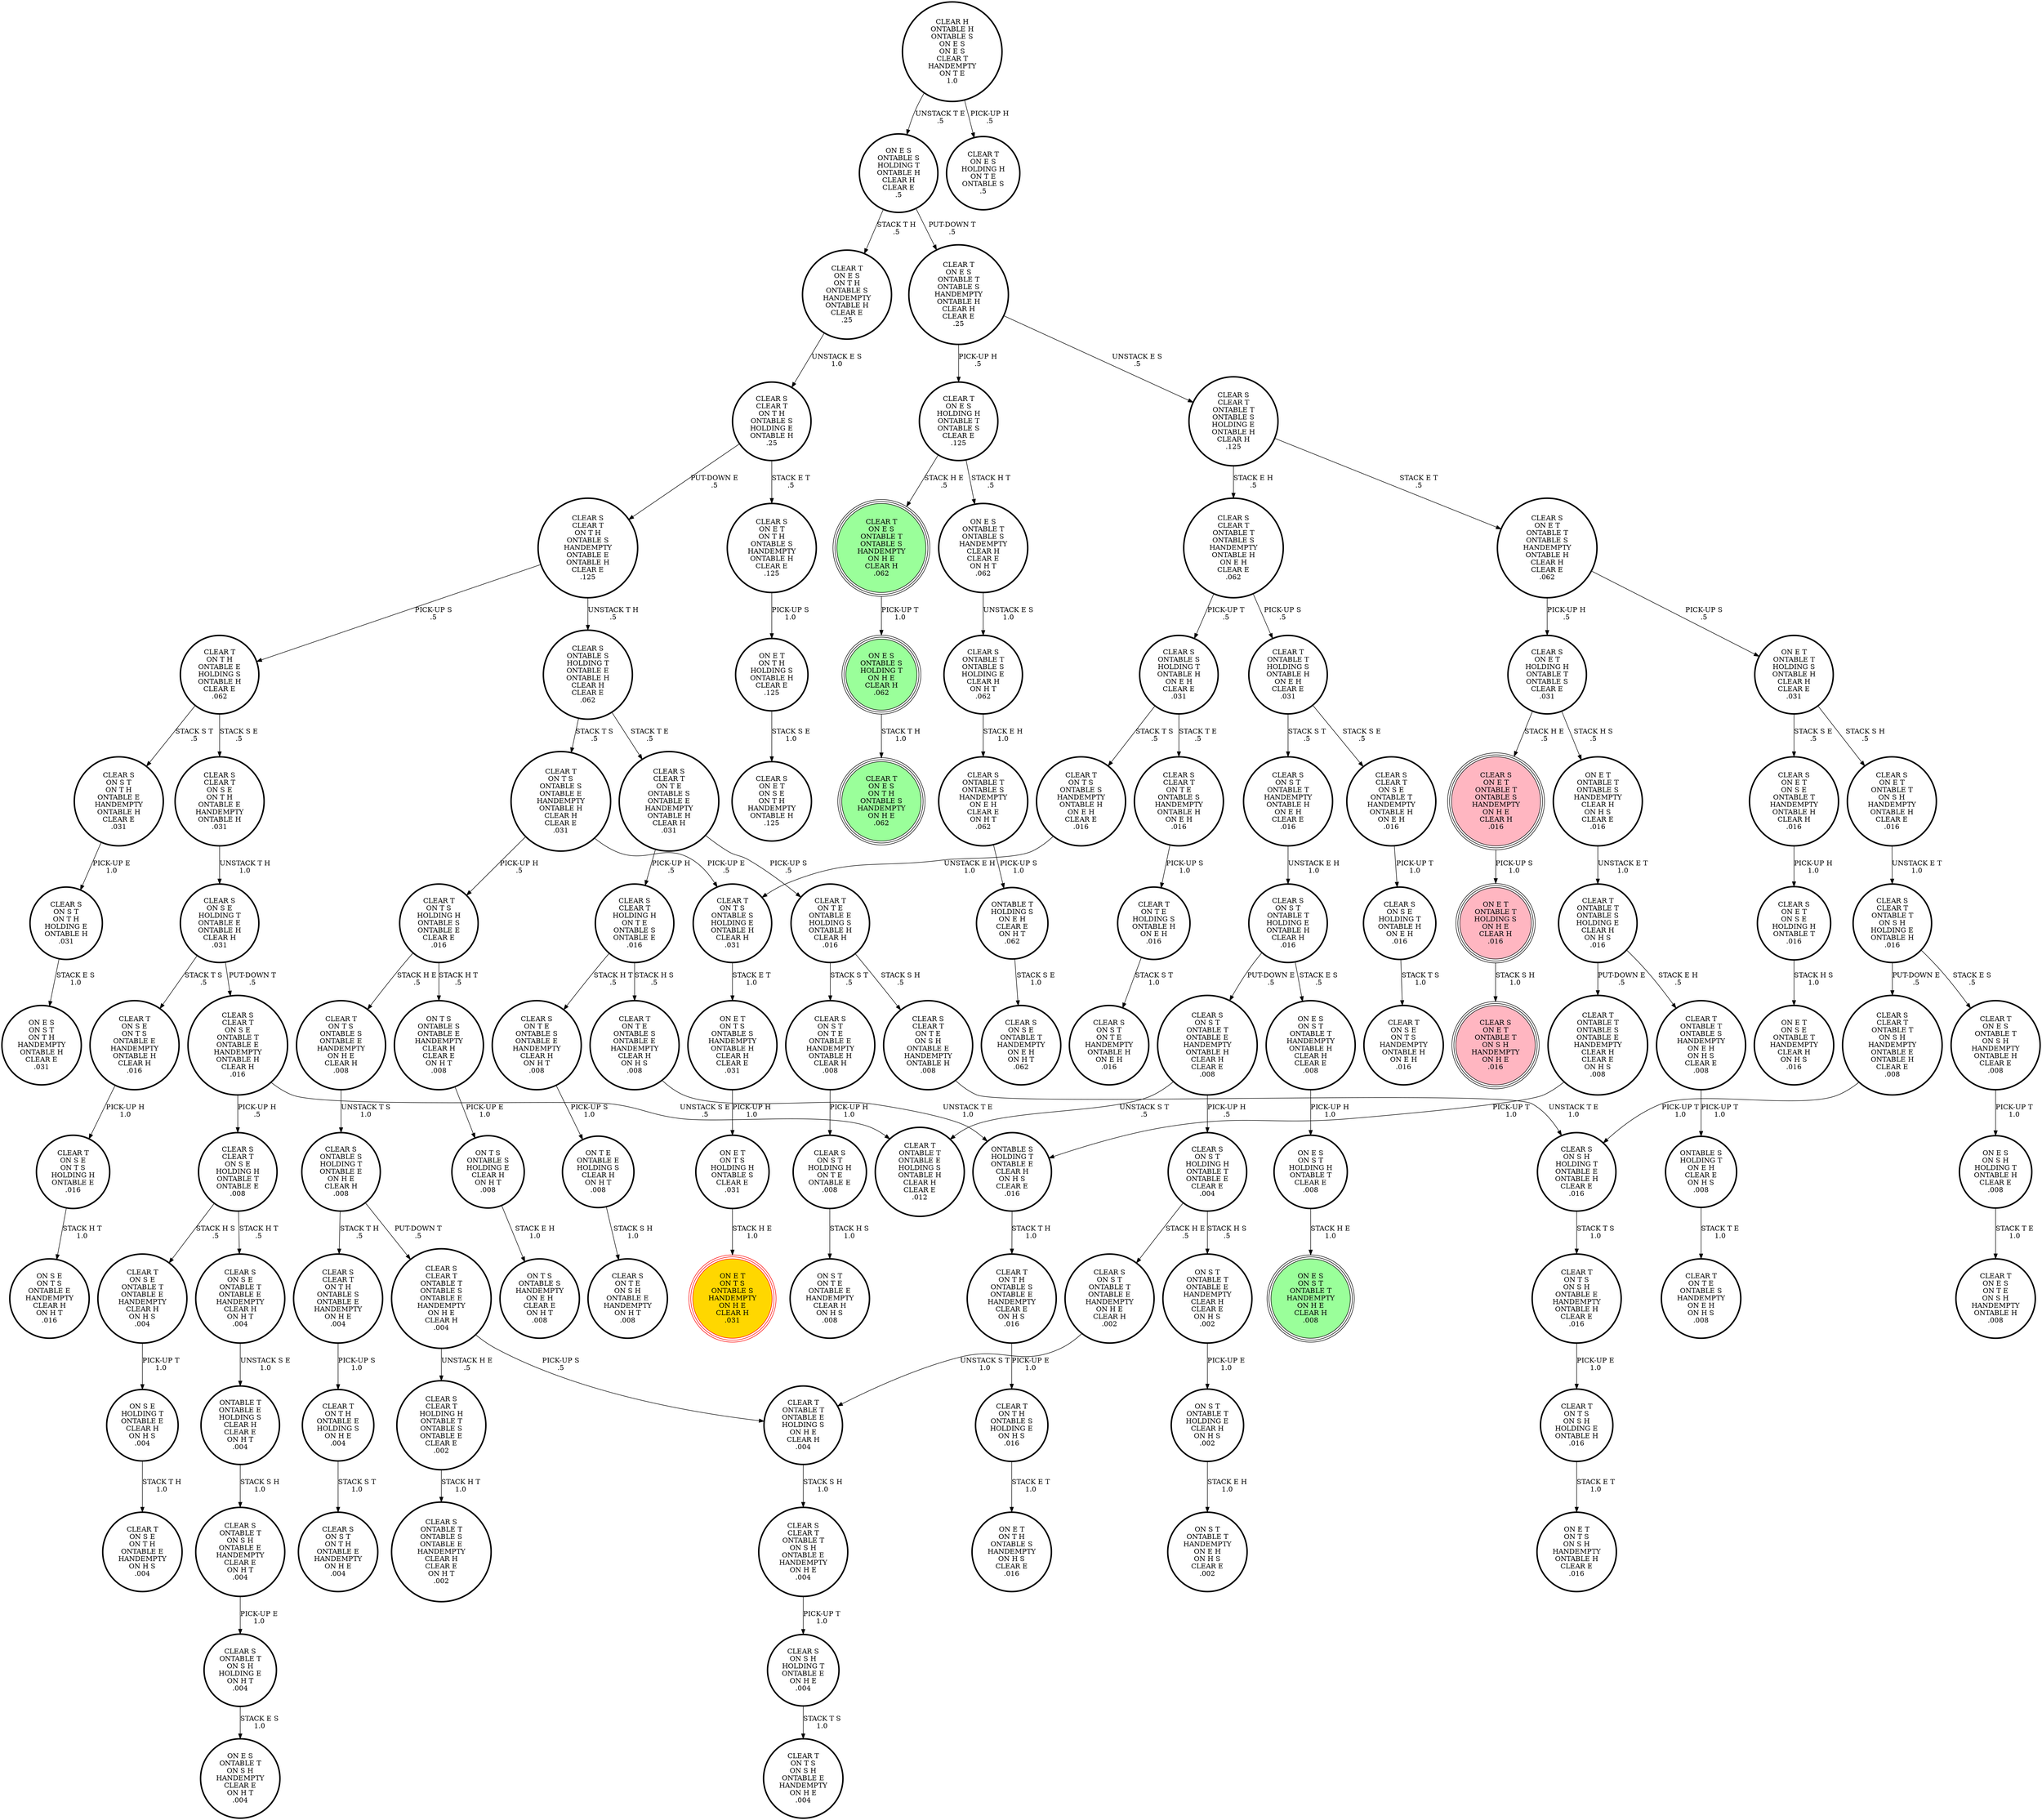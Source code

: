 digraph {
"CLEAR S\nCLEAR T\nONTABLE T\nONTABLE S\nONTABLE E\nHANDEMPTY\nON H E\nCLEAR H\n.004\n" -> "CLEAR T\nONTABLE T\nONTABLE E\nHOLDING S\nON H E\nCLEAR H\n.004\n"[label="PICK-UP S\n.5\n"];
"CLEAR S\nCLEAR T\nONTABLE T\nONTABLE S\nONTABLE E\nHANDEMPTY\nON H E\nCLEAR H\n.004\n" -> "CLEAR S\nCLEAR T\nHOLDING H\nONTABLE T\nONTABLE S\nONTABLE E\nCLEAR E\n.002\n"[label="UNSTACK H E\n.5\n"];
"CLEAR S\nCLEAR T\nON T H\nONTABLE S\nHANDEMPTY\nONTABLE E\nONTABLE H\nCLEAR E\n.125\n" -> "CLEAR S\nONTABLE S\nHOLDING T\nONTABLE E\nONTABLE H\nCLEAR H\nCLEAR E\n.062\n"[label="UNSTACK T H\n.5\n"];
"CLEAR S\nCLEAR T\nON T H\nONTABLE S\nHANDEMPTY\nONTABLE E\nONTABLE H\nCLEAR E\n.125\n" -> "CLEAR T\nON T H\nONTABLE E\nHOLDING S\nONTABLE H\nCLEAR E\n.062\n"[label="PICK-UP S\n.5\n"];
"CLEAR S\nON E T\nONTABLE T\nON S H\nHANDEMPTY\nONTABLE H\nCLEAR E\n.016\n" -> "CLEAR S\nCLEAR T\nONTABLE T\nON S H\nHOLDING E\nONTABLE H\n.016\n"[label="UNSTACK E T\n1.0\n"];
"ONTABLE T\nONTABLE E\nHOLDING S\nCLEAR H\nCLEAR E\nON H T\n.004\n" -> "CLEAR S\nONTABLE T\nON S H\nONTABLE E\nHANDEMPTY\nCLEAR E\nON H T\n.004\n"[label="STACK S H\n1.0\n"];
"CLEAR T\nON E S\nONTABLE T\nONTABLE S\nHANDEMPTY\nONTABLE H\nCLEAR H\nCLEAR E\n.25\n" -> "CLEAR T\nON E S\nHOLDING H\nONTABLE T\nONTABLE S\nCLEAR E\n.125\n"[label="PICK-UP H\n.5\n"];
"CLEAR T\nON E S\nONTABLE T\nONTABLE S\nHANDEMPTY\nONTABLE H\nCLEAR H\nCLEAR E\n.25\n" -> "CLEAR S\nCLEAR T\nONTABLE T\nONTABLE S\nHOLDING E\nONTABLE H\nCLEAR H\n.125\n"[label="UNSTACK E S\n.5\n"];
"CLEAR S\nCLEAR T\nON T H\nONTABLE S\nHOLDING E\nONTABLE H\n.25\n" -> "CLEAR S\nCLEAR T\nON T H\nONTABLE S\nHANDEMPTY\nONTABLE E\nONTABLE H\nCLEAR E\n.125\n"[label="PUT-DOWN E\n.5\n"];
"CLEAR S\nCLEAR T\nON T H\nONTABLE S\nHOLDING E\nONTABLE H\n.25\n" -> "CLEAR S\nON E T\nON T H\nONTABLE S\nHANDEMPTY\nONTABLE H\nCLEAR E\n.125\n"[label="STACK E T\n.5\n"];
"CLEAR T\nON T H\nONTABLE S\nHOLDING E\nON H S\n.016\n" -> "ON E T\nON T H\nONTABLE S\nHANDEMPTY\nON H S\nCLEAR E\n.016\n"[label="STACK E T\n1.0\n"];
"ON E S\nONTABLE T\nONTABLE S\nHANDEMPTY\nCLEAR H\nCLEAR E\nON H T\n.062\n" -> "CLEAR S\nONTABLE T\nONTABLE S\nHOLDING E\nCLEAR H\nON H T\n.062\n"[label="UNSTACK E S\n1.0\n"];
"CLEAR T\nONTABLE T\nHOLDING S\nONTABLE H\nON E H\nCLEAR E\n.031\n" -> "CLEAR S\nON S T\nONTABLE T\nHANDEMPTY\nONTABLE H\nON E H\nCLEAR E\n.016\n"[label="STACK S T\n.5\n"];
"CLEAR T\nONTABLE T\nHOLDING S\nONTABLE H\nON E H\nCLEAR E\n.031\n" -> "CLEAR S\nCLEAR T\nON S E\nONTABLE T\nHANDEMPTY\nONTABLE H\nON E H\n.016\n"[label="STACK S E\n.5\n"];
"CLEAR S\nONTABLE T\nONTABLE S\nHOLDING E\nCLEAR H\nON H T\n.062\n" -> "CLEAR S\nONTABLE T\nONTABLE S\nHANDEMPTY\nON E H\nCLEAR E\nON H T\n.062\n"[label="STACK E H\n1.0\n"];
"CLEAR S\nON E T\nHOLDING H\nONTABLE T\nONTABLE S\nCLEAR E\n.031\n" -> "CLEAR S\nON E T\nONTABLE T\nONTABLE S\nHANDEMPTY\nON H E\nCLEAR H\n.016\n"[label="STACK H E\n.5\n"];
"CLEAR S\nON E T\nHOLDING H\nONTABLE T\nONTABLE S\nCLEAR E\n.031\n" -> "ON E T\nONTABLE T\nONTABLE S\nHANDEMPTY\nCLEAR H\nON H S\nCLEAR E\n.016\n"[label="STACK H S\n.5\n"];
"CLEAR S\nON S E\nHOLDING T\nONTABLE E\nONTABLE H\nCLEAR H\n.031\n" -> "CLEAR S\nCLEAR T\nON S E\nONTABLE T\nONTABLE E\nHANDEMPTY\nONTABLE H\nCLEAR H\n.016\n"[label="PUT-DOWN T\n.5\n"];
"CLEAR S\nON S E\nHOLDING T\nONTABLE E\nONTABLE H\nCLEAR H\n.031\n" -> "CLEAR T\nON S E\nON T S\nONTABLE E\nHANDEMPTY\nONTABLE H\nCLEAR H\n.016\n"[label="STACK T S\n.5\n"];
"ON E S\nONTABLE S\nHOLDING T\nONTABLE H\nCLEAR H\nCLEAR E\n.5\n" -> "CLEAR T\nON E S\nON T H\nONTABLE S\nHANDEMPTY\nONTABLE H\nCLEAR E\n.25\n"[label="STACK T H\n.5\n"];
"ON E S\nONTABLE S\nHOLDING T\nONTABLE H\nCLEAR H\nCLEAR E\n.5\n" -> "CLEAR T\nON E S\nONTABLE T\nONTABLE S\nHANDEMPTY\nONTABLE H\nCLEAR H\nCLEAR E\n.25\n"[label="PUT-DOWN T\n.5\n"];
"CLEAR S\nONTABLE T\nONTABLE S\nHANDEMPTY\nON E H\nCLEAR E\nON H T\n.062\n" -> "ONTABLE T\nHOLDING S\nON E H\nCLEAR E\nON H T\n.062\n"[label="PICK-UP S\n1.0\n"];
"CLEAR S\nONTABLE S\nHOLDING T\nONTABLE E\nONTABLE H\nCLEAR H\nCLEAR E\n.062\n" -> "CLEAR T\nON T S\nONTABLE S\nONTABLE E\nHANDEMPTY\nONTABLE H\nCLEAR H\nCLEAR E\n.031\n"[label="STACK T S\n.5\n"];
"CLEAR S\nONTABLE S\nHOLDING T\nONTABLE E\nONTABLE H\nCLEAR H\nCLEAR E\n.062\n" -> "CLEAR S\nCLEAR T\nON T E\nONTABLE S\nONTABLE E\nHANDEMPTY\nONTABLE H\nCLEAR H\n.031\n"[label="STACK T E\n.5\n"];
"CLEAR T\nON T S\nONTABLE S\nHANDEMPTY\nONTABLE H\nON E H\nCLEAR E\n.016\n" -> "CLEAR T\nON T S\nONTABLE S\nHOLDING E\nONTABLE H\nCLEAR H\n.031\n"[label="UNSTACK E H\n1.0\n"];
"ON E S\nON S T\nHOLDING H\nONTABLE T\nCLEAR E\n.008\n" -> "ON E S\nON S T\nONTABLE T\nHANDEMPTY\nON H E\nCLEAR H\n.008\n"[label="STACK H E\n1.0\n"];
"CLEAR T\nONTABLE T\nONTABLE E\nHOLDING S\nON H E\nCLEAR H\n.004\n" -> "CLEAR S\nCLEAR T\nONTABLE T\nON S H\nONTABLE E\nHANDEMPTY\nON H E\n.004\n"[label="STACK S H\n1.0\n"];
"CLEAR T\nON T S\nON S H\nHOLDING E\nONTABLE H\n.016\n" -> "ON E T\nON T S\nON S H\nHANDEMPTY\nONTABLE H\nCLEAR E\n.016\n"[label="STACK E T\n1.0\n"];
"CLEAR T\nON E S\nON T H\nONTABLE S\nHANDEMPTY\nONTABLE H\nCLEAR E\n.25\n" -> "CLEAR S\nCLEAR T\nON T H\nONTABLE S\nHOLDING E\nONTABLE H\n.25\n"[label="UNSTACK E S\n1.0\n"];
"CLEAR T\nONTABLE T\nONTABLE S\nONTABLE E\nHANDEMPTY\nCLEAR H\nCLEAR E\nON H S\n.008\n" -> "ONTABLE S\nHOLDING T\nONTABLE E\nCLEAR H\nON H S\nCLEAR E\n.016\n"[label="PICK-UP T\n1.0\n"];
"CLEAR S\nON S T\nONTABLE T\nONTABLE E\nHANDEMPTY\nONTABLE H\nCLEAR H\nCLEAR E\n.008\n" -> "CLEAR S\nON S T\nHOLDING H\nONTABLE T\nONTABLE E\nCLEAR E\n.004\n"[label="PICK-UP H\n.5\n"];
"CLEAR S\nON S T\nONTABLE T\nONTABLE E\nHANDEMPTY\nONTABLE H\nCLEAR H\nCLEAR E\n.008\n" -> "CLEAR T\nONTABLE T\nONTABLE E\nHOLDING S\nONTABLE H\nCLEAR H\nCLEAR E\n.012\n"[label="UNSTACK S T\n.5\n"];
"ON E T\nON T S\nONTABLE S\nHANDEMPTY\nONTABLE H\nCLEAR H\nCLEAR E\n.031\n" -> "ON E T\nON T S\nHOLDING H\nONTABLE S\nCLEAR E\n.031\n"[label="PICK-UP H\n1.0\n"];
"CLEAR S\nCLEAR T\nHOLDING H\nONTABLE T\nONTABLE S\nONTABLE E\nCLEAR E\n.002\n" -> "CLEAR S\nONTABLE T\nONTABLE S\nONTABLE E\nHANDEMPTY\nCLEAR H\nCLEAR E\nON H T\n.002\n"[label="STACK H T\n1.0\n"];
"CLEAR S\nCLEAR T\nON S E\nONTABLE T\nHANDEMPTY\nONTABLE H\nON E H\n.016\n" -> "CLEAR S\nON S E\nHOLDING T\nONTABLE H\nON E H\n.016\n"[label="PICK-UP T\n1.0\n"];
"CLEAR S\nONTABLE T\nON S H\nHOLDING E\nON H T\n.004\n" -> "ON E S\nONTABLE T\nON S H\nHANDEMPTY\nCLEAR E\nON H T\n.004\n"[label="STACK E S\n1.0\n"];
"CLEAR S\nCLEAR T\nONTABLE T\nON S H\nHOLDING E\nONTABLE H\n.016\n" -> "CLEAR S\nCLEAR T\nONTABLE T\nON S H\nHANDEMPTY\nONTABLE E\nONTABLE H\nCLEAR E\n.008\n"[label="PUT-DOWN E\n.5\n"];
"CLEAR S\nCLEAR T\nONTABLE T\nON S H\nHOLDING E\nONTABLE H\n.016\n" -> "CLEAR T\nON E S\nONTABLE T\nON S H\nHANDEMPTY\nONTABLE H\nCLEAR E\n.008\n"[label="STACK E S\n.5\n"];
"CLEAR T\nON T H\nONTABLE E\nHOLDING S\nONTABLE H\nCLEAR E\n.062\n" -> "CLEAR S\nCLEAR T\nON S E\nON T H\nONTABLE E\nHANDEMPTY\nONTABLE H\n.031\n"[label="STACK S E\n.5\n"];
"CLEAR T\nON T H\nONTABLE E\nHOLDING S\nONTABLE H\nCLEAR E\n.062\n" -> "CLEAR S\nON S T\nON T H\nONTABLE E\nHANDEMPTY\nONTABLE H\nCLEAR E\n.031\n"[label="STACK S T\n.5\n"];
"CLEAR S\nCLEAR T\nON S E\nON T H\nONTABLE E\nHANDEMPTY\nONTABLE H\n.031\n" -> "CLEAR S\nON S E\nHOLDING T\nONTABLE E\nONTABLE H\nCLEAR H\n.031\n"[label="UNSTACK T H\n1.0\n"];
"CLEAR S\nON E T\nON S E\nHOLDING H\nONTABLE T\n.016\n" -> "ON E T\nON S E\nONTABLE T\nHANDEMPTY\nCLEAR H\nON H S\n.016\n"[label="STACK H S\n1.0\n"];
"CLEAR T\nON E S\nONTABLE T\nONTABLE S\nHANDEMPTY\nON H E\nCLEAR H\n.062\n" -> "ON E S\nONTABLE S\nHOLDING T\nON H E\nCLEAR H\n.062\n"[label="PICK-UP T\n1.0\n"];
"ON E T\nONTABLE T\nHOLDING S\nON H E\nCLEAR H\n.016\n" -> "CLEAR S\nON E T\nONTABLE T\nON S H\nHANDEMPTY\nON H E\n.016\n"[label="STACK S H\n1.0\n"];
"CLEAR T\nON S E\nONTABLE T\nONTABLE E\nHANDEMPTY\nCLEAR H\nON H S\n.004\n" -> "ON S E\nHOLDING T\nONTABLE E\nCLEAR H\nON H S\n.004\n"[label="PICK-UP T\n1.0\n"];
"ON S E\nHOLDING T\nONTABLE E\nCLEAR H\nON H S\n.004\n" -> "CLEAR T\nON S E\nON T H\nONTABLE E\nHANDEMPTY\nON H S\n.004\n"[label="STACK T H\n1.0\n"];
"CLEAR T\nON T E\nONTABLE E\nHOLDING S\nONTABLE H\nCLEAR H\n.016\n" -> "CLEAR S\nCLEAR T\nON T E\nON S H\nONTABLE E\nHANDEMPTY\nONTABLE H\n.008\n"[label="STACK S H\n.5\n"];
"CLEAR T\nON T E\nONTABLE E\nHOLDING S\nONTABLE H\nCLEAR H\n.016\n" -> "CLEAR S\nON S T\nON T E\nONTABLE E\nHANDEMPTY\nONTABLE H\nCLEAR H\n.008\n"[label="STACK S T\n.5\n"];
"ON T E\nONTABLE E\nHOLDING S\nCLEAR H\nON H T\n.008\n" -> "CLEAR S\nON T E\nON S H\nONTABLE E\nHANDEMPTY\nON H T\n.008\n"[label="STACK S H\n1.0\n"];
"CLEAR T\nON S E\nON T S\nONTABLE E\nHANDEMPTY\nONTABLE H\nCLEAR H\n.016\n" -> "CLEAR T\nON S E\nON T S\nHOLDING H\nONTABLE E\n.016\n"[label="PICK-UP H\n1.0\n"];
"ONTABLE T\nHOLDING S\nON E H\nCLEAR E\nON H T\n.062\n" -> "CLEAR S\nON S E\nONTABLE T\nHANDEMPTY\nON E H\nON H T\n.062\n"[label="STACK S E\n1.0\n"];
"CLEAR S\nON E T\nON S E\nONTABLE T\nHANDEMPTY\nONTABLE H\nCLEAR H\n.016\n" -> "CLEAR S\nON E T\nON S E\nHOLDING H\nONTABLE T\n.016\n"[label="PICK-UP H\n1.0\n"];
"ON E S\nON S H\nHOLDING T\nONTABLE H\nCLEAR E\n.008\n" -> "CLEAR T\nON E S\nON T E\nON S H\nHANDEMPTY\nONTABLE H\n.008\n"[label="STACK T E\n1.0\n"];
"CLEAR S\nON S T\nON T H\nHOLDING E\nONTABLE H\n.031\n" -> "ON E S\nON S T\nON T H\nHANDEMPTY\nONTABLE H\nCLEAR E\n.031\n"[label="STACK E S\n1.0\n"];
"ONTABLE S\nHOLDING T\nON E H\nCLEAR E\nON H S\n.008\n" -> "CLEAR T\nON T E\nONTABLE S\nHANDEMPTY\nON E H\nON H S\n.008\n"[label="STACK T E\n1.0\n"];
"CLEAR S\nON S T\nHOLDING H\nON T E\nONTABLE E\n.008\n" -> "ON S T\nON T E\nONTABLE E\nHANDEMPTY\nCLEAR H\nON H S\n.008\n"[label="STACK H S\n1.0\n"];
"CLEAR S\nCLEAR T\nONTABLE T\nON S H\nONTABLE E\nHANDEMPTY\nON H E\n.004\n" -> "CLEAR S\nON S H\nHOLDING T\nONTABLE E\nON H E\n.004\n"[label="PICK-UP T\n1.0\n"];
"CLEAR S\nON S T\nON T E\nONTABLE E\nHANDEMPTY\nONTABLE H\nCLEAR H\n.008\n" -> "CLEAR S\nON S T\nHOLDING H\nON T E\nONTABLE E\n.008\n"[label="PICK-UP H\n1.0\n"];
"CLEAR T\nON S E\nON T S\nHOLDING H\nONTABLE E\n.016\n" -> "ON S E\nON T S\nONTABLE E\nHANDEMPTY\nCLEAR H\nON H T\n.016\n"[label="STACK H T\n1.0\n"];
"CLEAR S\nON S E\nHOLDING T\nONTABLE H\nON E H\n.016\n" -> "CLEAR T\nON S E\nON T S\nHANDEMPTY\nONTABLE H\nON E H\n.016\n"[label="STACK T S\n1.0\n"];
"CLEAR S\nCLEAR T\nON T E\nONTABLE S\nHANDEMPTY\nONTABLE H\nON E H\n.016\n" -> "CLEAR T\nON T E\nHOLDING S\nONTABLE H\nON E H\n.016\n"[label="PICK-UP S\n1.0\n"];
"ON E T\nON T H\nHOLDING S\nONTABLE H\nCLEAR E\n.125\n" -> "CLEAR S\nON E T\nON S E\nON T H\nHANDEMPTY\nONTABLE H\n.125\n"[label="STACK S E\n1.0\n"];
"ON T S\nONTABLE S\nONTABLE E\nHANDEMPTY\nCLEAR H\nCLEAR E\nON H T\n.008\n" -> "ON T S\nONTABLE S\nHOLDING E\nCLEAR H\nON H T\n.008\n"[label="PICK-UP E\n1.0\n"];
"CLEAR S\nON S H\nHOLDING T\nONTABLE E\nON H E\n.004\n" -> "CLEAR T\nON T S\nON S H\nONTABLE E\nHANDEMPTY\nON H E\n.004\n"[label="STACK T S\n1.0\n"];
"CLEAR S\nCLEAR T\nONTABLE T\nONTABLE S\nHANDEMPTY\nONTABLE H\nON E H\nCLEAR E\n.062\n" -> "CLEAR S\nONTABLE S\nHOLDING T\nONTABLE H\nON E H\nCLEAR E\n.031\n"[label="PICK-UP T\n.5\n"];
"CLEAR S\nCLEAR T\nONTABLE T\nONTABLE S\nHANDEMPTY\nONTABLE H\nON E H\nCLEAR E\n.062\n" -> "CLEAR T\nONTABLE T\nHOLDING S\nONTABLE H\nON E H\nCLEAR E\n.031\n"[label="PICK-UP S\n.5\n"];
"CLEAR S\nONTABLE S\nHOLDING T\nONTABLE E\nON H E\nCLEAR H\n.008\n" -> "CLEAR S\nCLEAR T\nONTABLE T\nONTABLE S\nONTABLE E\nHANDEMPTY\nON H E\nCLEAR H\n.004\n"[label="PUT-DOWN T\n.5\n"];
"CLEAR S\nONTABLE S\nHOLDING T\nONTABLE E\nON H E\nCLEAR H\n.008\n" -> "CLEAR S\nCLEAR T\nON T H\nONTABLE S\nONTABLE E\nHANDEMPTY\nON H E\n.004\n"[label="STACK T H\n.5\n"];
"CLEAR T\nONTABLE T\nONTABLE S\nHANDEMPTY\nON E H\nON H S\nCLEAR E\n.008\n" -> "ONTABLE S\nHOLDING T\nON E H\nCLEAR E\nON H S\n.008\n"[label="PICK-UP T\n1.0\n"];
"CLEAR T\nON E S\nHOLDING H\nONTABLE T\nONTABLE S\nCLEAR E\n.125\n" -> "CLEAR T\nON E S\nONTABLE T\nONTABLE S\nHANDEMPTY\nON H E\nCLEAR H\n.062\n"[label="STACK H E\n.5\n"];
"CLEAR T\nON E S\nHOLDING H\nONTABLE T\nONTABLE S\nCLEAR E\n.125\n" -> "ON E S\nONTABLE T\nONTABLE S\nHANDEMPTY\nCLEAR H\nCLEAR E\nON H T\n.062\n"[label="STACK H T\n.5\n"];
"CLEAR T\nON T E\nONTABLE S\nONTABLE E\nHANDEMPTY\nCLEAR H\nON H S\n.008\n" -> "ONTABLE S\nHOLDING T\nONTABLE E\nCLEAR H\nON H S\nCLEAR E\n.016\n"[label="UNSTACK T E\n1.0\n"];
"CLEAR T\nON T E\nHOLDING S\nONTABLE H\nON E H\n.016\n" -> "CLEAR S\nON S T\nON T E\nHANDEMPTY\nONTABLE H\nON E H\n.016\n"[label="STACK S T\n1.0\n"];
"ONTABLE S\nHOLDING T\nONTABLE E\nCLEAR H\nON H S\nCLEAR E\n.016\n" -> "CLEAR T\nON T H\nONTABLE S\nONTABLE E\nHANDEMPTY\nCLEAR E\nON H S\n.016\n"[label="STACK T H\n1.0\n"];
"CLEAR S\nCLEAR T\nHOLDING H\nON T E\nONTABLE S\nONTABLE E\n.016\n" -> "CLEAR S\nON T E\nONTABLE S\nONTABLE E\nHANDEMPTY\nCLEAR H\nON H T\n.008\n"[label="STACK H T\n.5\n"];
"CLEAR S\nCLEAR T\nHOLDING H\nON T E\nONTABLE S\nONTABLE E\n.016\n" -> "CLEAR T\nON T E\nONTABLE S\nONTABLE E\nHANDEMPTY\nCLEAR H\nON H S\n.008\n"[label="STACK H S\n.5\n"];
"CLEAR H\nONTABLE H\nONTABLE S\nON E S\nON E S\nCLEAR T\nHANDEMPTY\nON T E\n1.0\n" -> "ON E S\nONTABLE S\nHOLDING T\nONTABLE H\nCLEAR H\nCLEAR E\n.5\n"[label="UNSTACK T E\n.5\n"];
"CLEAR H\nONTABLE H\nONTABLE S\nON E S\nON E S\nCLEAR T\nHANDEMPTY\nON T E\n1.0\n" -> "CLEAR T\nON E S\nHOLDING H\nON T E\nONTABLE S\n.5\n"[label="PICK-UP H\n.5\n"];
"ON E T\nONTABLE T\nONTABLE S\nHANDEMPTY\nCLEAR H\nON H S\nCLEAR E\n.016\n" -> "CLEAR T\nONTABLE T\nONTABLE S\nHOLDING E\nCLEAR H\nON H S\n.016\n"[label="UNSTACK E T\n1.0\n"];
"CLEAR T\nON T S\nONTABLE S\nONTABLE E\nHANDEMPTY\nON H E\nCLEAR H\n.008\n" -> "CLEAR S\nONTABLE S\nHOLDING T\nONTABLE E\nON H E\nCLEAR H\n.008\n"[label="UNSTACK T S\n1.0\n"];
"ON T S\nONTABLE S\nHOLDING E\nCLEAR H\nON H T\n.008\n" -> "ON T S\nONTABLE S\nHANDEMPTY\nON E H\nCLEAR E\nON H T\n.008\n"[label="STACK E H\n1.0\n"];
"CLEAR T\nON T S\nON S H\nONTABLE E\nHANDEMPTY\nONTABLE H\nCLEAR E\n.016\n" -> "CLEAR T\nON T S\nON S H\nHOLDING E\nONTABLE H\n.016\n"[label="PICK-UP E\n1.0\n"];
"CLEAR T\nON T H\nONTABLE S\nONTABLE E\nHANDEMPTY\nCLEAR E\nON H S\n.016\n" -> "CLEAR T\nON T H\nONTABLE S\nHOLDING E\nON H S\n.016\n"[label="PICK-UP E\n1.0\n"];
"ON E S\nON S T\nONTABLE T\nHANDEMPTY\nONTABLE H\nCLEAR H\nCLEAR E\n.008\n" -> "ON E S\nON S T\nHOLDING H\nONTABLE T\nCLEAR E\n.008\n"[label="PICK-UP H\n1.0\n"];
"CLEAR S\nON S T\nHOLDING H\nONTABLE T\nONTABLE E\nCLEAR E\n.004\n" -> "ON S T\nONTABLE T\nONTABLE E\nHANDEMPTY\nCLEAR H\nCLEAR E\nON H S\n.002\n"[label="STACK H S\n.5\n"];
"CLEAR S\nON S T\nHOLDING H\nONTABLE T\nONTABLE E\nCLEAR E\n.004\n" -> "CLEAR S\nON S T\nONTABLE T\nONTABLE E\nHANDEMPTY\nON H E\nCLEAR H\n.002\n"[label="STACK H E\n.5\n"];
"CLEAR S\nONTABLE T\nON S H\nONTABLE E\nHANDEMPTY\nCLEAR E\nON H T\n.004\n" -> "CLEAR S\nONTABLE T\nON S H\nHOLDING E\nON H T\n.004\n"[label="PICK-UP E\n1.0\n"];
"CLEAR S\nON S T\nONTABLE T\nHANDEMPTY\nONTABLE H\nON E H\nCLEAR E\n.016\n" -> "CLEAR S\nON S T\nONTABLE T\nHOLDING E\nONTABLE H\nCLEAR H\n.016\n"[label="UNSTACK E H\n1.0\n"];
"CLEAR S\nON S H\nHOLDING T\nONTABLE E\nONTABLE H\nCLEAR E\n.016\n" -> "CLEAR T\nON T S\nON S H\nONTABLE E\nHANDEMPTY\nONTABLE H\nCLEAR E\n.016\n"[label="STACK T S\n1.0\n"];
"CLEAR S\nCLEAR T\nONTABLE T\nONTABLE S\nHOLDING E\nONTABLE H\nCLEAR H\n.125\n" -> "CLEAR S\nON E T\nONTABLE T\nONTABLE S\nHANDEMPTY\nONTABLE H\nCLEAR H\nCLEAR E\n.062\n"[label="STACK E T\n.5\n"];
"CLEAR S\nCLEAR T\nONTABLE T\nONTABLE S\nHOLDING E\nONTABLE H\nCLEAR H\n.125\n" -> "CLEAR S\nCLEAR T\nONTABLE T\nONTABLE S\nHANDEMPTY\nONTABLE H\nON E H\nCLEAR E\n.062\n"[label="STACK E H\n.5\n"];
"CLEAR T\nON T H\nONTABLE E\nHOLDING S\nON H E\n.004\n" -> "CLEAR S\nON S T\nON T H\nONTABLE E\nHANDEMPTY\nON H E\n.004\n"[label="STACK S T\n1.0\n"];
"CLEAR S\nON S T\nONTABLE T\nHOLDING E\nONTABLE H\nCLEAR H\n.016\n" -> "ON E S\nON S T\nONTABLE T\nHANDEMPTY\nONTABLE H\nCLEAR H\nCLEAR E\n.008\n"[label="STACK E S\n.5\n"];
"CLEAR S\nON S T\nONTABLE T\nHOLDING E\nONTABLE H\nCLEAR H\n.016\n" -> "CLEAR S\nON S T\nONTABLE T\nONTABLE E\nHANDEMPTY\nONTABLE H\nCLEAR H\nCLEAR E\n.008\n"[label="PUT-DOWN E\n.5\n"];
"ON E S\nONTABLE S\nHOLDING T\nON H E\nCLEAR H\n.062\n" -> "CLEAR T\nON E S\nON T H\nONTABLE S\nHANDEMPTY\nON H E\n.062\n"[label="STACK T H\n1.0\n"];
"ON E T\nONTABLE T\nHOLDING S\nONTABLE H\nCLEAR H\nCLEAR E\n.031\n" -> "CLEAR S\nON E T\nONTABLE T\nON S H\nHANDEMPTY\nONTABLE H\nCLEAR E\n.016\n"[label="STACK S H\n.5\n"];
"ON E T\nONTABLE T\nHOLDING S\nONTABLE H\nCLEAR H\nCLEAR E\n.031\n" -> "CLEAR S\nON E T\nON S E\nONTABLE T\nHANDEMPTY\nONTABLE H\nCLEAR H\n.016\n"[label="STACK S E\n.5\n"];
"CLEAR S\nCLEAR T\nON S E\nHOLDING H\nONTABLE T\nONTABLE E\n.008\n" -> "CLEAR S\nON S E\nONTABLE T\nONTABLE E\nHANDEMPTY\nCLEAR H\nON H T\n.004\n"[label="STACK H T\n.5\n"];
"CLEAR S\nCLEAR T\nON S E\nHOLDING H\nONTABLE T\nONTABLE E\n.008\n" -> "CLEAR T\nON S E\nONTABLE T\nONTABLE E\nHANDEMPTY\nCLEAR H\nON H S\n.004\n"[label="STACK H S\n.5\n"];
"CLEAR S\nON E T\nON T H\nONTABLE S\nHANDEMPTY\nONTABLE H\nCLEAR E\n.125\n" -> "ON E T\nON T H\nHOLDING S\nONTABLE H\nCLEAR E\n.125\n"[label="PICK-UP S\n1.0\n"];
"CLEAR S\nON S T\nON T H\nONTABLE E\nHANDEMPTY\nONTABLE H\nCLEAR E\n.031\n" -> "CLEAR S\nON S T\nON T H\nHOLDING E\nONTABLE H\n.031\n"[label="PICK-UP E\n1.0\n"];
"CLEAR T\nON T S\nONTABLE S\nHOLDING E\nONTABLE H\nCLEAR H\n.031\n" -> "ON E T\nON T S\nONTABLE S\nHANDEMPTY\nONTABLE H\nCLEAR H\nCLEAR E\n.031\n"[label="STACK E T\n1.0\n"];
"ON E T\nON T S\nHOLDING H\nONTABLE S\nCLEAR E\n.031\n" -> "ON E T\nON T S\nONTABLE S\nHANDEMPTY\nON H E\nCLEAR H\n.031\n"[label="STACK H E\n1.0\n"];
"CLEAR S\nON E T\nONTABLE T\nONTABLE S\nHANDEMPTY\nONTABLE H\nCLEAR H\nCLEAR E\n.062\n" -> "CLEAR S\nON E T\nHOLDING H\nONTABLE T\nONTABLE S\nCLEAR E\n.031\n"[label="PICK-UP H\n.5\n"];
"CLEAR S\nON E T\nONTABLE T\nONTABLE S\nHANDEMPTY\nONTABLE H\nCLEAR H\nCLEAR E\n.062\n" -> "ON E T\nONTABLE T\nHOLDING S\nONTABLE H\nCLEAR H\nCLEAR E\n.031\n"[label="PICK-UP S\n.5\n"];
"ON S T\nONTABLE T\nONTABLE E\nHANDEMPTY\nCLEAR H\nCLEAR E\nON H S\n.002\n" -> "ON S T\nONTABLE T\nHOLDING E\nCLEAR H\nON H S\n.002\n"[label="PICK-UP E\n1.0\n"];
"CLEAR S\nCLEAR T\nON T E\nON S H\nONTABLE E\nHANDEMPTY\nONTABLE H\n.008\n" -> "CLEAR S\nON S H\nHOLDING T\nONTABLE E\nONTABLE H\nCLEAR E\n.016\n"[label="UNSTACK T E\n1.0\n"];
"CLEAR S\nCLEAR T\nON T H\nONTABLE S\nONTABLE E\nHANDEMPTY\nON H E\n.004\n" -> "CLEAR T\nON T H\nONTABLE E\nHOLDING S\nON H E\n.004\n"[label="PICK-UP S\n1.0\n"];
"CLEAR T\nONTABLE T\nONTABLE S\nHOLDING E\nCLEAR H\nON H S\n.016\n" -> "CLEAR T\nONTABLE T\nONTABLE S\nONTABLE E\nHANDEMPTY\nCLEAR H\nCLEAR E\nON H S\n.008\n"[label="PUT-DOWN E\n.5\n"];
"CLEAR T\nONTABLE T\nONTABLE S\nHOLDING E\nCLEAR H\nON H S\n.016\n" -> "CLEAR T\nONTABLE T\nONTABLE S\nHANDEMPTY\nON E H\nON H S\nCLEAR E\n.008\n"[label="STACK E H\n.5\n"];
"CLEAR T\nON E S\nONTABLE T\nON S H\nHANDEMPTY\nONTABLE H\nCLEAR E\n.008\n" -> "ON E S\nON S H\nHOLDING T\nONTABLE H\nCLEAR E\n.008\n"[label="PICK-UP T\n1.0\n"];
"ON S T\nONTABLE T\nHOLDING E\nCLEAR H\nON H S\n.002\n" -> "ON S T\nONTABLE T\nHANDEMPTY\nON E H\nON H S\nCLEAR E\n.002\n"[label="STACK E H\n1.0\n"];
"CLEAR S\nON S E\nONTABLE T\nONTABLE E\nHANDEMPTY\nCLEAR H\nON H T\n.004\n" -> "ONTABLE T\nONTABLE E\nHOLDING S\nCLEAR H\nCLEAR E\nON H T\n.004\n"[label="UNSTACK S E\n1.0\n"];
"CLEAR S\nON E T\nONTABLE T\nONTABLE S\nHANDEMPTY\nON H E\nCLEAR H\n.016\n" -> "ON E T\nONTABLE T\nHOLDING S\nON H E\nCLEAR H\n.016\n"[label="PICK-UP S\n1.0\n"];
"CLEAR S\nCLEAR T\nONTABLE T\nON S H\nHANDEMPTY\nONTABLE E\nONTABLE H\nCLEAR E\n.008\n" -> "CLEAR S\nON S H\nHOLDING T\nONTABLE E\nONTABLE H\nCLEAR E\n.016\n"[label="PICK-UP T\n1.0\n"];
"CLEAR S\nON S T\nONTABLE T\nONTABLE E\nHANDEMPTY\nON H E\nCLEAR H\n.002\n" -> "CLEAR T\nONTABLE T\nONTABLE E\nHOLDING S\nON H E\nCLEAR H\n.004\n"[label="UNSTACK S T\n1.0\n"];
"CLEAR S\nCLEAR T\nON S E\nONTABLE T\nONTABLE E\nHANDEMPTY\nONTABLE H\nCLEAR H\n.016\n" -> "CLEAR S\nCLEAR T\nON S E\nHOLDING H\nONTABLE T\nONTABLE E\n.008\n"[label="PICK-UP H\n.5\n"];
"CLEAR S\nCLEAR T\nON S E\nONTABLE T\nONTABLE E\nHANDEMPTY\nONTABLE H\nCLEAR H\n.016\n" -> "CLEAR T\nONTABLE T\nONTABLE E\nHOLDING S\nONTABLE H\nCLEAR H\nCLEAR E\n.012\n"[label="UNSTACK S E\n.5\n"];
"CLEAR S\nONTABLE S\nHOLDING T\nONTABLE H\nON E H\nCLEAR E\n.031\n" -> "CLEAR S\nCLEAR T\nON T E\nONTABLE S\nHANDEMPTY\nONTABLE H\nON E H\n.016\n"[label="STACK T E\n.5\n"];
"CLEAR S\nONTABLE S\nHOLDING T\nONTABLE H\nON E H\nCLEAR E\n.031\n" -> "CLEAR T\nON T S\nONTABLE S\nHANDEMPTY\nONTABLE H\nON E H\nCLEAR E\n.016\n"[label="STACK T S\n.5\n"];
"CLEAR S\nON T E\nONTABLE S\nONTABLE E\nHANDEMPTY\nCLEAR H\nON H T\n.008\n" -> "ON T E\nONTABLE E\nHOLDING S\nCLEAR H\nON H T\n.008\n"[label="PICK-UP S\n1.0\n"];
"CLEAR T\nON T S\nONTABLE S\nONTABLE E\nHANDEMPTY\nONTABLE H\nCLEAR H\nCLEAR E\n.031\n" -> "CLEAR T\nON T S\nONTABLE S\nHOLDING E\nONTABLE H\nCLEAR H\n.031\n"[label="PICK-UP E\n.5\n"];
"CLEAR T\nON T S\nONTABLE S\nONTABLE E\nHANDEMPTY\nONTABLE H\nCLEAR H\nCLEAR E\n.031\n" -> "CLEAR T\nON T S\nHOLDING H\nONTABLE S\nONTABLE E\nCLEAR E\n.016\n"[label="PICK-UP H\n.5\n"];
"CLEAR T\nON T S\nHOLDING H\nONTABLE S\nONTABLE E\nCLEAR E\n.016\n" -> "ON T S\nONTABLE S\nONTABLE E\nHANDEMPTY\nCLEAR H\nCLEAR E\nON H T\n.008\n"[label="STACK H T\n.5\n"];
"CLEAR T\nON T S\nHOLDING H\nONTABLE S\nONTABLE E\nCLEAR E\n.016\n" -> "CLEAR T\nON T S\nONTABLE S\nONTABLE E\nHANDEMPTY\nON H E\nCLEAR H\n.008\n"[label="STACK H E\n.5\n"];
"CLEAR S\nCLEAR T\nON T E\nONTABLE S\nONTABLE E\nHANDEMPTY\nONTABLE H\nCLEAR H\n.031\n" -> "CLEAR T\nON T E\nONTABLE E\nHOLDING S\nONTABLE H\nCLEAR H\n.016\n"[label="PICK-UP S\n.5\n"];
"CLEAR S\nCLEAR T\nON T E\nONTABLE S\nONTABLE E\nHANDEMPTY\nONTABLE H\nCLEAR H\n.031\n" -> "CLEAR S\nCLEAR T\nHOLDING H\nON T E\nONTABLE S\nONTABLE E\n.016\n"[label="PICK-UP H\n.5\n"];
"ON E T\nON S E\nONTABLE T\nHANDEMPTY\nCLEAR H\nON H S\n.016\n" [shape=circle, penwidth=3];
"CLEAR T\nON E S\nHOLDING H\nON T E\nONTABLE S\n.5\n" [shape=circle, penwidth=3];
"ON E S\nONTABLE T\nON S H\nHANDEMPTY\nCLEAR E\nON H T\n.004\n" [shape=circle, penwidth=3];
"CLEAR S\nON T E\nON S H\nONTABLE E\nHANDEMPTY\nON H T\n.008\n" [shape=circle, penwidth=3];
"CLEAR T\nON E S\nON T H\nONTABLE S\nHANDEMPTY\nON H E\n.062\n" [shape=circle, style=filled, fillcolor=palegreen1, peripheries=3];
"ON S T\nONTABLE T\nHANDEMPTY\nON E H\nON H S\nCLEAR E\n.002\n" [shape=circle, penwidth=3];
"CLEAR T\nON T S\nON S H\nONTABLE E\nHANDEMPTY\nON H E\n.004\n" [shape=circle, penwidth=3];
"CLEAR T\nON T E\nONTABLE S\nHANDEMPTY\nON E H\nON H S\n.008\n" [shape=circle, penwidth=3];
"CLEAR S\nON E T\nON S E\nON T H\nHANDEMPTY\nONTABLE H\n.125\n" [shape=circle, penwidth=3];
"CLEAR S\nONTABLE T\nONTABLE S\nONTABLE E\nHANDEMPTY\nCLEAR H\nCLEAR E\nON H T\n.002\n" [shape=circle, penwidth=3];
"CLEAR S\nON E T\nONTABLE T\nON S H\nHANDEMPTY\nON H E\n.016\n" [shape=circle, style=filled, fillcolor=lightpink, peripheries=3];
"CLEAR T\nON S E\nON T H\nONTABLE E\nHANDEMPTY\nON H S\n.004\n" [shape=circle, penwidth=3];
"CLEAR S\nON S T\nON T H\nONTABLE E\nHANDEMPTY\nON H E\n.004\n" [shape=circle, penwidth=3];
"ON E T\nON T H\nONTABLE S\nHANDEMPTY\nON H S\nCLEAR E\n.016\n" [shape=circle, penwidth=3];
"CLEAR T\nON E S\nON T E\nON S H\nHANDEMPTY\nONTABLE H\n.008\n" [shape=circle, penwidth=3];
"CLEAR S\nON S T\nON T E\nHANDEMPTY\nONTABLE H\nON E H\n.016\n" [shape=circle, penwidth=3];
"ON S E\nON T S\nONTABLE E\nHANDEMPTY\nCLEAR H\nON H T\n.016\n" [shape=circle, penwidth=3];
"ON T S\nONTABLE S\nHANDEMPTY\nON E H\nCLEAR E\nON H T\n.008\n" [shape=circle, penwidth=3];
"ON E S\nON S T\nONTABLE T\nHANDEMPTY\nON H E\nCLEAR H\n.008\n" [shape=circle, style=filled, fillcolor=palegreen1, peripheries=3];
"CLEAR T\nON S E\nON T S\nHANDEMPTY\nONTABLE H\nON E H\n.016\n" [shape=circle, penwidth=3];
"CLEAR T\nONTABLE T\nONTABLE E\nHOLDING S\nONTABLE H\nCLEAR H\nCLEAR E\n.012\n" [shape=circle, penwidth=3];
"ON E S\nON S T\nON T H\nHANDEMPTY\nONTABLE H\nCLEAR E\n.031\n" [shape=circle, penwidth=3];
"CLEAR S\nON S E\nONTABLE T\nHANDEMPTY\nON E H\nON H T\n.062\n" [shape=circle, penwidth=3];
"ON E T\nON T S\nON S H\nHANDEMPTY\nONTABLE H\nCLEAR E\n.016\n" [shape=circle, penwidth=3];
"ON E T\nON T S\nONTABLE S\nHANDEMPTY\nON H E\nCLEAR H\n.031\n" [shape=circle, style=filled color=red, fillcolor=gold, peripheries=3];
"ON S T\nON T E\nONTABLE E\nHANDEMPTY\nCLEAR H\nON H S\n.008\n" [shape=circle, penwidth=3];
"CLEAR S\nCLEAR T\nON T E\nONTABLE S\nHANDEMPTY\nONTABLE H\nON E H\n.016\n" [shape=circle, penwidth=3];
"ON E T\nON S E\nONTABLE T\nHANDEMPTY\nCLEAR H\nON H S\n.016\n" [shape=circle, penwidth=3];
"CLEAR S\nON S H\nHOLDING T\nONTABLE E\nONTABLE H\nCLEAR E\n.016\n" [shape=circle, penwidth=3];
"ONTABLE T\nHOLDING S\nON E H\nCLEAR E\nON H T\n.062\n" [shape=circle, penwidth=3];
"CLEAR S\nCLEAR T\nHOLDING H\nONTABLE T\nONTABLE S\nONTABLE E\nCLEAR E\n.002\n" [shape=circle, penwidth=3];
"CLEAR S\nCLEAR T\nONTABLE T\nON S H\nONTABLE E\nHANDEMPTY\nON H E\n.004\n" [shape=circle, penwidth=3];
"CLEAR T\nON E S\nHOLDING H\nONTABLE T\nONTABLE S\nCLEAR E\n.125\n" [shape=circle, penwidth=3];
"ON E S\nON S H\nHOLDING T\nONTABLE H\nCLEAR E\n.008\n" [shape=circle, penwidth=3];
"CLEAR T\nON E S\nHOLDING H\nON T E\nONTABLE S\n.5\n" [shape=circle, penwidth=3];
"CLEAR T\nON S E\nON T S\nONTABLE E\nHANDEMPTY\nONTABLE H\nCLEAR H\n.016\n" [shape=circle, penwidth=3];
"CLEAR S\nON S T\nON T H\nHOLDING E\nONTABLE H\n.031\n" [shape=circle, penwidth=3];
"CLEAR S\nCLEAR T\nHOLDING H\nON T E\nONTABLE S\nONTABLE E\n.016\n" [shape=circle, penwidth=3];
"ON S T\nONTABLE T\nHOLDING E\nCLEAR H\nON H S\n.002\n" [shape=circle, penwidth=3];
"ON E T\nON T S\nHOLDING H\nONTABLE S\nCLEAR E\n.031\n" [shape=circle, penwidth=3];
"ON E S\nONTABLE T\nON S H\nHANDEMPTY\nCLEAR E\nON H T\n.004\n" [shape=circle, penwidth=3];
"CLEAR S\nCLEAR T\nONTABLE T\nON S H\nHANDEMPTY\nONTABLE E\nONTABLE H\nCLEAR E\n.008\n" [shape=circle, penwidth=3];
"ON T E\nONTABLE E\nHOLDING S\nCLEAR H\nON H T\n.008\n" [shape=circle, penwidth=3];
"CLEAR S\nONTABLE T\nONTABLE S\nHANDEMPTY\nON E H\nCLEAR E\nON H T\n.062\n" [shape=circle, penwidth=3];
"ON E S\nONTABLE S\nHOLDING T\nON H E\nCLEAR H\n.062\n" [shape=circle, style=filled, fillcolor=palegreen1, peripheries=3];
"CLEAR T\nON T S\nONTABLE S\nONTABLE E\nHANDEMPTY\nON H E\nCLEAR H\n.008\n" [shape=circle, penwidth=3];
"ON T S\nONTABLE S\nONTABLE E\nHANDEMPTY\nCLEAR H\nCLEAR E\nON H T\n.008\n" [shape=circle, penwidth=3];
"CLEAR T\nON T E\nONTABLE E\nHOLDING S\nONTABLE H\nCLEAR H\n.016\n" [shape=circle, penwidth=3];
"CLEAR S\nON T E\nON S H\nONTABLE E\nHANDEMPTY\nON H T\n.008\n" [shape=circle, penwidth=3];
"CLEAR S\nONTABLE S\nHOLDING T\nONTABLE H\nON E H\nCLEAR E\n.031\n" [shape=circle, penwidth=3];
"ONTABLE S\nHOLDING T\nON E H\nCLEAR E\nON H S\n.008\n" [shape=circle, penwidth=3];
"CLEAR S\nON S E\nONTABLE T\nONTABLE E\nHANDEMPTY\nCLEAR H\nON H T\n.004\n" [shape=circle, penwidth=3];
"CLEAR T\nONTABLE T\nHOLDING S\nONTABLE H\nON E H\nCLEAR E\n.031\n" [shape=circle, penwidth=3];
"CLEAR S\nCLEAR T\nON S E\nONTABLE T\nONTABLE E\nHANDEMPTY\nONTABLE H\nCLEAR H\n.016\n" [shape=circle, penwidth=3];
"CLEAR T\nON E S\nON T H\nONTABLE S\nHANDEMPTY\nON H E\n.062\n" [shape=circle, style=filled, fillcolor=palegreen1, peripheries=3];
"CLEAR S\nONTABLE T\nON S H\nONTABLE E\nHANDEMPTY\nCLEAR E\nON H T\n.004\n" [shape=circle, penwidth=3];
"CLEAR S\nCLEAR T\nONTABLE T\nONTABLE S\nHOLDING E\nONTABLE H\nCLEAR H\n.125\n" [shape=circle, penwidth=3];
"CLEAR S\nONTABLE T\nONTABLE S\nHOLDING E\nCLEAR H\nON H T\n.062\n" [shape=circle, penwidth=3];
"CLEAR T\nONTABLE T\nONTABLE S\nHOLDING E\nCLEAR H\nON H S\n.016\n" [shape=circle, penwidth=3];
"ON E T\nONTABLE T\nHOLDING S\nONTABLE H\nCLEAR H\nCLEAR E\n.031\n" [shape=circle, penwidth=3];
"CLEAR T\nON T S\nONTABLE S\nONTABLE E\nHANDEMPTY\nONTABLE H\nCLEAR H\nCLEAR E\n.031\n" [shape=circle, penwidth=3];
"CLEAR T\nON T H\nONTABLE E\nHOLDING S\nONTABLE H\nCLEAR E\n.062\n" [shape=circle, penwidth=3];
"CLEAR T\nONTABLE T\nONTABLE E\nHOLDING S\nON H E\nCLEAR H\n.004\n" [shape=circle, penwidth=3];
"CLEAR S\nCLEAR T\nON T E\nONTABLE S\nONTABLE E\nHANDEMPTY\nONTABLE H\nCLEAR H\n.031\n" [shape=circle, penwidth=3];
"ON S T\nONTABLE T\nONTABLE E\nHANDEMPTY\nCLEAR H\nCLEAR E\nON H S\n.002\n" [shape=circle, penwidth=3];
"CLEAR S\nON E T\nONTABLE T\nONTABLE S\nHANDEMPTY\nONTABLE H\nCLEAR H\nCLEAR E\n.062\n" [shape=circle, penwidth=3];
"ON E S\nON S T\nONTABLE T\nHANDEMPTY\nONTABLE H\nCLEAR H\nCLEAR E\n.008\n" [shape=circle, penwidth=3];
"CLEAR S\nON S H\nHOLDING T\nONTABLE E\nON H E\n.004\n" [shape=circle, penwidth=3];
"CLEAR T\nON T S\nON S H\nHOLDING E\nONTABLE H\n.016\n" [shape=circle, penwidth=3];
"ONTABLE T\nONTABLE E\nHOLDING S\nCLEAR H\nCLEAR E\nON H T\n.004\n" [shape=circle, penwidth=3];
"ON S T\nONTABLE T\nHANDEMPTY\nON E H\nON H S\nCLEAR E\n.002\n" [shape=circle, penwidth=3];
"CLEAR T\nON T S\nON S H\nONTABLE E\nHANDEMPTY\nON H E\n.004\n" [shape=circle, penwidth=3];
"CLEAR S\nON S T\nHOLDING H\nON T E\nONTABLE E\n.008\n" [shape=circle, penwidth=3];
"CLEAR T\nON T E\nONTABLE S\nHANDEMPTY\nON E H\nON H S\n.008\n" [shape=circle, penwidth=3];
"ON E T\nONTABLE T\nONTABLE S\nHANDEMPTY\nCLEAR H\nON H S\nCLEAR E\n.016\n" [shape=circle, penwidth=3];
"CLEAR S\nON T E\nONTABLE S\nONTABLE E\nHANDEMPTY\nCLEAR H\nON H T\n.008\n" [shape=circle, penwidth=3];
"CLEAR S\nON E T\nON T H\nONTABLE S\nHANDEMPTY\nONTABLE H\nCLEAR E\n.125\n" [shape=circle, penwidth=3];
"CLEAR S\nON E T\nON S E\nON T H\nHANDEMPTY\nONTABLE H\n.125\n" [shape=circle, penwidth=3];
"CLEAR T\nON T S\nON S H\nONTABLE E\nHANDEMPTY\nONTABLE H\nCLEAR E\n.016\n" [shape=circle, penwidth=3];
"ON T S\nONTABLE S\nHOLDING E\nCLEAR H\nON H T\n.008\n" [shape=circle, penwidth=3];
"CLEAR S\nONTABLE T\nONTABLE S\nONTABLE E\nHANDEMPTY\nCLEAR H\nCLEAR E\nON H T\n.002\n" [shape=circle, penwidth=3];
"CLEAR S\nON E T\nONTABLE T\nON S H\nHANDEMPTY\nONTABLE H\nCLEAR E\n.016\n" [shape=circle, penwidth=3];
"CLEAR T\nON T E\nHOLDING S\nONTABLE H\nON E H\n.016\n" [shape=circle, penwidth=3];
"CLEAR S\nON E T\nON S E\nONTABLE T\nHANDEMPTY\nONTABLE H\nCLEAR H\n.016\n" [shape=circle, penwidth=3];
"CLEAR T\nON S E\nONTABLE T\nONTABLE E\nHANDEMPTY\nCLEAR H\nON H S\n.004\n" [shape=circle, penwidth=3];
"CLEAR S\nON E T\nONTABLE T\nON S H\nHANDEMPTY\nON H E\n.016\n" [shape=circle, style=filled, fillcolor=lightpink, peripheries=3];
"CLEAR T\nON T S\nONTABLE S\nHOLDING E\nONTABLE H\nCLEAR H\n.031\n" [shape=circle, penwidth=3];
"CLEAR T\nONTABLE T\nONTABLE S\nHANDEMPTY\nON E H\nON H S\nCLEAR E\n.008\n" [shape=circle, penwidth=3];
"CLEAR S\nCLEAR T\nON T H\nONTABLE S\nHANDEMPTY\nONTABLE E\nONTABLE H\nCLEAR E\n.125\n" [shape=circle, penwidth=3];
"CLEAR T\nON S E\nON T H\nONTABLE E\nHANDEMPTY\nON H S\n.004\n" [shape=circle, penwidth=3];
"CLEAR S\nON S E\nHOLDING T\nONTABLE H\nON E H\n.016\n" [shape=circle, penwidth=3];
"CLEAR T\nON S E\nON T S\nHOLDING H\nONTABLE E\n.016\n" [shape=circle, penwidth=3];
"CLEAR S\nCLEAR T\nONTABLE T\nONTABLE S\nHANDEMPTY\nONTABLE H\nON E H\nCLEAR E\n.062\n" [shape=circle, penwidth=3];
"CLEAR S\nON E T\nHOLDING H\nONTABLE T\nONTABLE S\nCLEAR E\n.031\n" [shape=circle, penwidth=3];
"CLEAR S\nON S E\nHOLDING T\nONTABLE E\nONTABLE H\nCLEAR H\n.031\n" [shape=circle, penwidth=3];
"CLEAR S\nONTABLE S\nHOLDING T\nONTABLE E\nON H E\nCLEAR H\n.008\n" [shape=circle, penwidth=3];
"CLEAR T\nON T H\nONTABLE S\nHOLDING E\nON H S\n.016\n" [shape=circle, penwidth=3];
"CLEAR S\nON S T\nONTABLE T\nHOLDING E\nONTABLE H\nCLEAR H\n.016\n" [shape=circle, penwidth=3];
"CLEAR S\nON E T\nON S E\nHOLDING H\nONTABLE T\n.016\n" [shape=circle, penwidth=3];
"CLEAR S\nCLEAR T\nON S E\nON T H\nONTABLE E\nHANDEMPTY\nONTABLE H\n.031\n" [shape=circle, penwidth=3];
"CLEAR T\nON E S\nONTABLE T\nONTABLE S\nHANDEMPTY\nON H E\nCLEAR H\n.062\n" [shape=circle, style=filled, fillcolor=palegreen1, peripheries=3];
"ON E T\nONTABLE T\nHOLDING S\nON H E\nCLEAR H\n.016\n" [shape=circle, style=filled, fillcolor=lightpink, peripheries=3];
"CLEAR S\nCLEAR T\nON S E\nHOLDING H\nONTABLE T\nONTABLE E\n.008\n" [shape=circle, penwidth=3];
"CLEAR S\nON E T\nONTABLE T\nONTABLE S\nHANDEMPTY\nON H E\nCLEAR H\n.016\n" [shape=circle, style=filled, fillcolor=lightpink, peripheries=3];
"ON E T\nON T S\nONTABLE S\nHANDEMPTY\nONTABLE H\nCLEAR H\nCLEAR E\n.031\n" [shape=circle, penwidth=3];
"CLEAR S\nON S T\nON T H\nONTABLE E\nHANDEMPTY\nON H E\n.004\n" [shape=circle, penwidth=3];
"CLEAR S\nCLEAR T\nON S E\nONTABLE T\nHANDEMPTY\nONTABLE H\nON E H\n.016\n" [shape=circle, penwidth=3];
"CLEAR T\nON T S\nHOLDING H\nONTABLE S\nONTABLE E\nCLEAR E\n.016\n" [shape=circle, penwidth=3];
"ON E T\nON T H\nONTABLE S\nHANDEMPTY\nON H S\nCLEAR E\n.016\n" [shape=circle, penwidth=3];
"ON S E\nHOLDING T\nONTABLE E\nCLEAR H\nON H S\n.004\n" [shape=circle, penwidth=3];
"ON E S\nONTABLE S\nHOLDING T\nONTABLE H\nCLEAR H\nCLEAR E\n.5\n" [shape=circle, penwidth=3];
"CLEAR S\nON S T\nONTABLE T\nONTABLE E\nHANDEMPTY\nON H E\nCLEAR H\n.002\n" [shape=circle, penwidth=3];
"CLEAR S\nCLEAR T\nON T H\nONTABLE S\nHOLDING E\nONTABLE H\n.25\n" [shape=circle, penwidth=3];
"CLEAR S\nCLEAR T\nON T E\nON S H\nONTABLE E\nHANDEMPTY\nONTABLE H\n.008\n" [shape=circle, penwidth=3];
"CLEAR S\nCLEAR T\nONTABLE T\nONTABLE S\nONTABLE E\nHANDEMPTY\nON H E\nCLEAR H\n.004\n" [shape=circle, penwidth=3];
"CLEAR S\nON S T\nHOLDING H\nONTABLE T\nONTABLE E\nCLEAR E\n.004\n" [shape=circle, penwidth=3];
"CLEAR T\nON E S\nON T E\nON S H\nHANDEMPTY\nONTABLE H\n.008\n" [shape=circle, penwidth=3];
"CLEAR S\nON S T\nON T E\nHANDEMPTY\nONTABLE H\nON E H\n.016\n" [shape=circle, penwidth=3];
"ON E T\nON T H\nHOLDING S\nONTABLE H\nCLEAR E\n.125\n" [shape=circle, penwidth=3];
"ON S E\nON T S\nONTABLE E\nHANDEMPTY\nCLEAR H\nON H T\n.016\n" [shape=circle, penwidth=3];
"CLEAR T\nON E S\nONTABLE T\nON S H\nHANDEMPTY\nONTABLE H\nCLEAR E\n.008\n" [shape=circle, penwidth=3];
"CLEAR T\nON T S\nONTABLE S\nHANDEMPTY\nONTABLE H\nON E H\nCLEAR E\n.016\n" [shape=circle, penwidth=3];
"ON T S\nONTABLE S\nHANDEMPTY\nON E H\nCLEAR E\nON H T\n.008\n" [shape=circle, penwidth=3];
"ON E S\nON S T\nONTABLE T\nHANDEMPTY\nON H E\nCLEAR H\n.008\n" [shape=circle, style=filled, fillcolor=palegreen1, peripheries=3];
"CLEAR T\nON S E\nON T S\nHANDEMPTY\nONTABLE H\nON E H\n.016\n" [shape=circle, penwidth=3];
"CLEAR T\nON T H\nONTABLE E\nHOLDING S\nON H E\n.004\n" [shape=circle, penwidth=3];
"CLEAR S\nCLEAR T\nONTABLE T\nON S H\nHOLDING E\nONTABLE H\n.016\n" [shape=circle, penwidth=3];
"ON E S\nONTABLE T\nONTABLE S\nHANDEMPTY\nCLEAR H\nCLEAR E\nON H T\n.062\n" [shape=circle, penwidth=3];
"CLEAR S\nON S T\nONTABLE T\nHANDEMPTY\nONTABLE H\nON E H\nCLEAR E\n.016\n" [shape=circle, penwidth=3];
"ONTABLE S\nHOLDING T\nONTABLE E\nCLEAR H\nON H S\nCLEAR E\n.016\n" [shape=circle, penwidth=3];
"CLEAR T\nONTABLE T\nONTABLE E\nHOLDING S\nONTABLE H\nCLEAR H\nCLEAR E\n.012\n" [shape=circle, penwidth=3];
"CLEAR S\nCLEAR T\nON T H\nONTABLE S\nONTABLE E\nHANDEMPTY\nON H E\n.004\n" [shape=circle, penwidth=3];
"CLEAR T\nON E S\nONTABLE T\nONTABLE S\nHANDEMPTY\nONTABLE H\nCLEAR H\nCLEAR E\n.25\n" [shape=circle, penwidth=3];
"CLEAR S\nONTABLE S\nHOLDING T\nONTABLE E\nONTABLE H\nCLEAR H\nCLEAR E\n.062\n" [shape=circle, penwidth=3];
"ON E S\nON S T\nON T H\nHANDEMPTY\nONTABLE H\nCLEAR E\n.031\n" [shape=circle, penwidth=3];
"CLEAR S\nON S E\nONTABLE T\nHANDEMPTY\nON E H\nON H T\n.062\n" [shape=circle, penwidth=3];
"CLEAR S\nONTABLE T\nON S H\nHOLDING E\nON H T\n.004\n" [shape=circle, penwidth=3];
"ON E S\nON S T\nHOLDING H\nONTABLE T\nCLEAR E\n.008\n" [shape=circle, penwidth=3];
"CLEAR S\nON S T\nON T H\nONTABLE E\nHANDEMPTY\nONTABLE H\nCLEAR E\n.031\n" [shape=circle, penwidth=3];
"ON E T\nON T S\nON S H\nHANDEMPTY\nONTABLE H\nCLEAR E\n.016\n" [shape=circle, penwidth=3];
"CLEAR S\nON S T\nON T E\nONTABLE E\nHANDEMPTY\nONTABLE H\nCLEAR H\n.008\n" [shape=circle, penwidth=3];
"CLEAR T\nON T E\nONTABLE S\nONTABLE E\nHANDEMPTY\nCLEAR H\nON H S\n.008\n" [shape=circle, penwidth=3];
"ON E T\nON T S\nONTABLE S\nHANDEMPTY\nON H E\nCLEAR H\n.031\n" [shape=circle, style=filled color=red, fillcolor=gold, peripheries=3];
"CLEAR S\nON S T\nONTABLE T\nONTABLE E\nHANDEMPTY\nONTABLE H\nCLEAR H\nCLEAR E\n.008\n" [shape=circle, penwidth=3];
"ON S T\nON T E\nONTABLE E\nHANDEMPTY\nCLEAR H\nON H S\n.008\n" [shape=circle, penwidth=3];
"CLEAR T\nONTABLE T\nONTABLE S\nONTABLE E\nHANDEMPTY\nCLEAR H\nCLEAR E\nON H S\n.008\n" [shape=circle, penwidth=3];
"CLEAR T\nON T H\nONTABLE S\nONTABLE E\nHANDEMPTY\nCLEAR E\nON H S\n.016\n" [shape=circle, penwidth=3];
"CLEAR H\nONTABLE H\nONTABLE S\nON E S\nON E S\nCLEAR T\nHANDEMPTY\nON T E\n1.0\n" [shape=circle, penwidth=3];
"CLEAR T\nON E S\nON T H\nONTABLE S\nHANDEMPTY\nONTABLE H\nCLEAR E\n.25\n" [shape=circle, penwidth=3];
}
